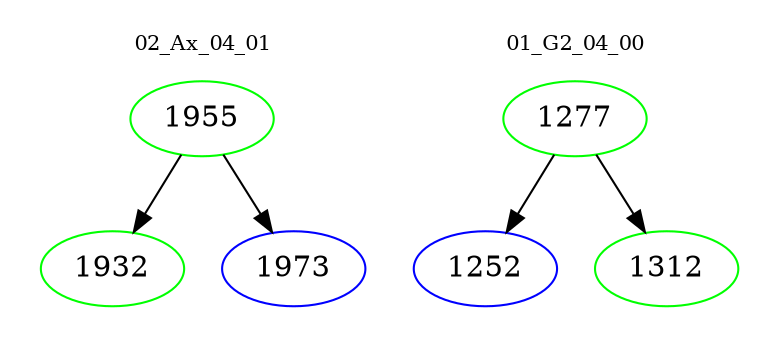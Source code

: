 digraph{
subgraph cluster_0 {
color = white
label = "02_Ax_04_01";
fontsize=10;
T0_1955 [label="1955", color="green"]
T0_1955 -> T0_1932 [color="black"]
T0_1932 [label="1932", color="green"]
T0_1955 -> T0_1973 [color="black"]
T0_1973 [label="1973", color="blue"]
}
subgraph cluster_1 {
color = white
label = "01_G2_04_00";
fontsize=10;
T1_1277 [label="1277", color="green"]
T1_1277 -> T1_1252 [color="black"]
T1_1252 [label="1252", color="blue"]
T1_1277 -> T1_1312 [color="black"]
T1_1312 [label="1312", color="green"]
}
}
